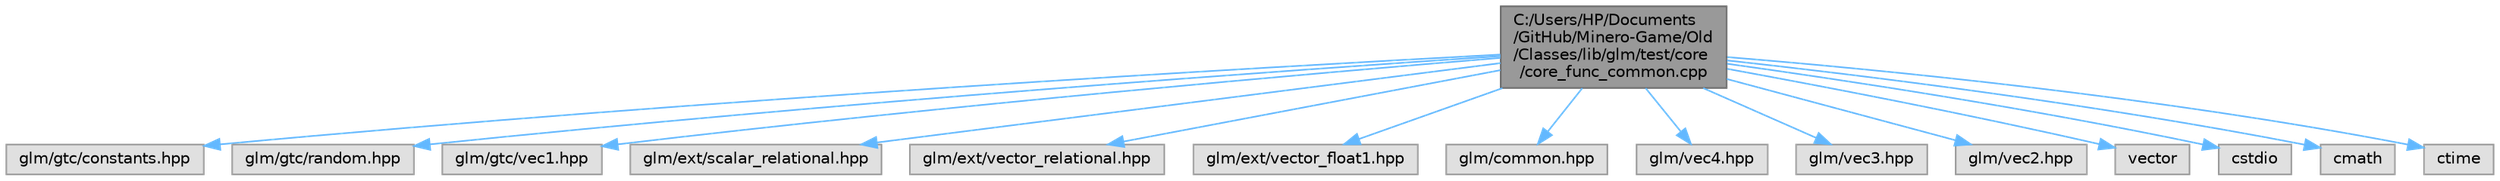 digraph "C:/Users/HP/Documents/GitHub/Minero-Game/Old/Classes/lib/glm/test/core/core_func_common.cpp"
{
 // LATEX_PDF_SIZE
  bgcolor="transparent";
  edge [fontname=Helvetica,fontsize=10,labelfontname=Helvetica,labelfontsize=10];
  node [fontname=Helvetica,fontsize=10,shape=box,height=0.2,width=0.4];
  Node1 [id="Node000001",label="C:/Users/HP/Documents\l/GitHub/Minero-Game/Old\l/Classes/lib/glm/test/core\l/core_func_common.cpp",height=0.2,width=0.4,color="gray40", fillcolor="grey60", style="filled", fontcolor="black",tooltip=" "];
  Node1 -> Node2 [id="edge29_Node000001_Node000002",color="steelblue1",style="solid",tooltip=" "];
  Node2 [id="Node000002",label="glm/gtc/constants.hpp",height=0.2,width=0.4,color="grey60", fillcolor="#E0E0E0", style="filled",tooltip=" "];
  Node1 -> Node3 [id="edge30_Node000001_Node000003",color="steelblue1",style="solid",tooltip=" "];
  Node3 [id="Node000003",label="glm/gtc/random.hpp",height=0.2,width=0.4,color="grey60", fillcolor="#E0E0E0", style="filled",tooltip=" "];
  Node1 -> Node4 [id="edge31_Node000001_Node000004",color="steelblue1",style="solid",tooltip=" "];
  Node4 [id="Node000004",label="glm/gtc/vec1.hpp",height=0.2,width=0.4,color="grey60", fillcolor="#E0E0E0", style="filled",tooltip=" "];
  Node1 -> Node5 [id="edge32_Node000001_Node000005",color="steelblue1",style="solid",tooltip=" "];
  Node5 [id="Node000005",label="glm/ext/scalar_relational.hpp",height=0.2,width=0.4,color="grey60", fillcolor="#E0E0E0", style="filled",tooltip=" "];
  Node1 -> Node6 [id="edge33_Node000001_Node000006",color="steelblue1",style="solid",tooltip=" "];
  Node6 [id="Node000006",label="glm/ext/vector_relational.hpp",height=0.2,width=0.4,color="grey60", fillcolor="#E0E0E0", style="filled",tooltip=" "];
  Node1 -> Node7 [id="edge34_Node000001_Node000007",color="steelblue1",style="solid",tooltip=" "];
  Node7 [id="Node000007",label="glm/ext/vector_float1.hpp",height=0.2,width=0.4,color="grey60", fillcolor="#E0E0E0", style="filled",tooltip=" "];
  Node1 -> Node8 [id="edge35_Node000001_Node000008",color="steelblue1",style="solid",tooltip=" "];
  Node8 [id="Node000008",label="glm/common.hpp",height=0.2,width=0.4,color="grey60", fillcolor="#E0E0E0", style="filled",tooltip=" "];
  Node1 -> Node9 [id="edge36_Node000001_Node000009",color="steelblue1",style="solid",tooltip=" "];
  Node9 [id="Node000009",label="glm/vec4.hpp",height=0.2,width=0.4,color="grey60", fillcolor="#E0E0E0", style="filled",tooltip=" "];
  Node1 -> Node10 [id="edge37_Node000001_Node000010",color="steelblue1",style="solid",tooltip=" "];
  Node10 [id="Node000010",label="glm/vec3.hpp",height=0.2,width=0.4,color="grey60", fillcolor="#E0E0E0", style="filled",tooltip=" "];
  Node1 -> Node11 [id="edge38_Node000001_Node000011",color="steelblue1",style="solid",tooltip=" "];
  Node11 [id="Node000011",label="glm/vec2.hpp",height=0.2,width=0.4,color="grey60", fillcolor="#E0E0E0", style="filled",tooltip=" "];
  Node1 -> Node12 [id="edge39_Node000001_Node000012",color="steelblue1",style="solid",tooltip=" "];
  Node12 [id="Node000012",label="vector",height=0.2,width=0.4,color="grey60", fillcolor="#E0E0E0", style="filled",tooltip=" "];
  Node1 -> Node13 [id="edge40_Node000001_Node000013",color="steelblue1",style="solid",tooltip=" "];
  Node13 [id="Node000013",label="cstdio",height=0.2,width=0.4,color="grey60", fillcolor="#E0E0E0", style="filled",tooltip=" "];
  Node1 -> Node14 [id="edge41_Node000001_Node000014",color="steelblue1",style="solid",tooltip=" "];
  Node14 [id="Node000014",label="cmath",height=0.2,width=0.4,color="grey60", fillcolor="#E0E0E0", style="filled",tooltip=" "];
  Node1 -> Node15 [id="edge42_Node000001_Node000015",color="steelblue1",style="solid",tooltip=" "];
  Node15 [id="Node000015",label="ctime",height=0.2,width=0.4,color="grey60", fillcolor="#E0E0E0", style="filled",tooltip=" "];
}
